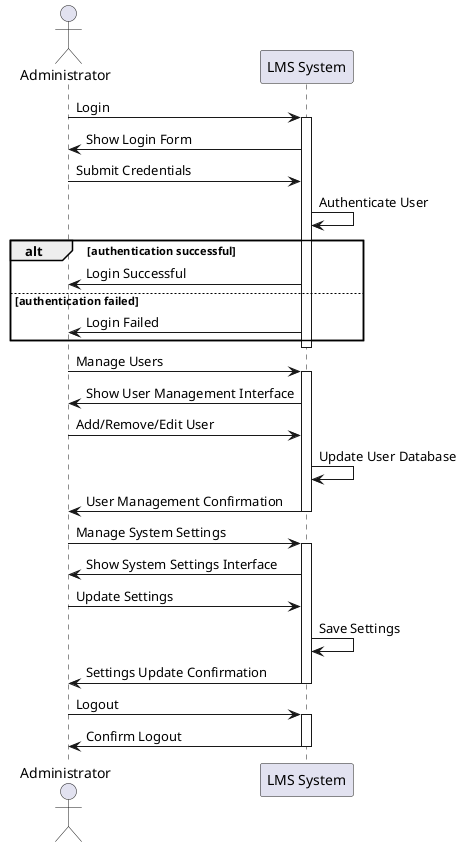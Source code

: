@startuml

actor Administrator
participant "LMS System" as LMS

Administrator -> LMS: Login
activate LMS
LMS -> Administrator: Show Login Form
Administrator -> LMS: Submit Credentials
LMS -> LMS: Authenticate User
alt authentication successful
    LMS -> Administrator: Login Successful
else authentication failed
    LMS -> Administrator: Login Failed
end
deactivate LMS

Administrator -> LMS: Manage Users
activate LMS
LMS -> Administrator: Show User Management Interface
Administrator -> LMS: Add/Remove/Edit User
LMS -> LMS: Update User Database
LMS -> Administrator: User Management Confirmation
deactivate LMS

Administrator -> LMS: Manage System Settings
activate LMS
LMS -> Administrator: Show System Settings Interface
Administrator -> LMS: Update Settings
LMS -> LMS: Save Settings
LMS -> Administrator: Settings Update Confirmation
deactivate LMS

Administrator -> LMS: Logout
activate LMS
LMS -> Administrator: Confirm Logout
deactivate LMS

@enduml

